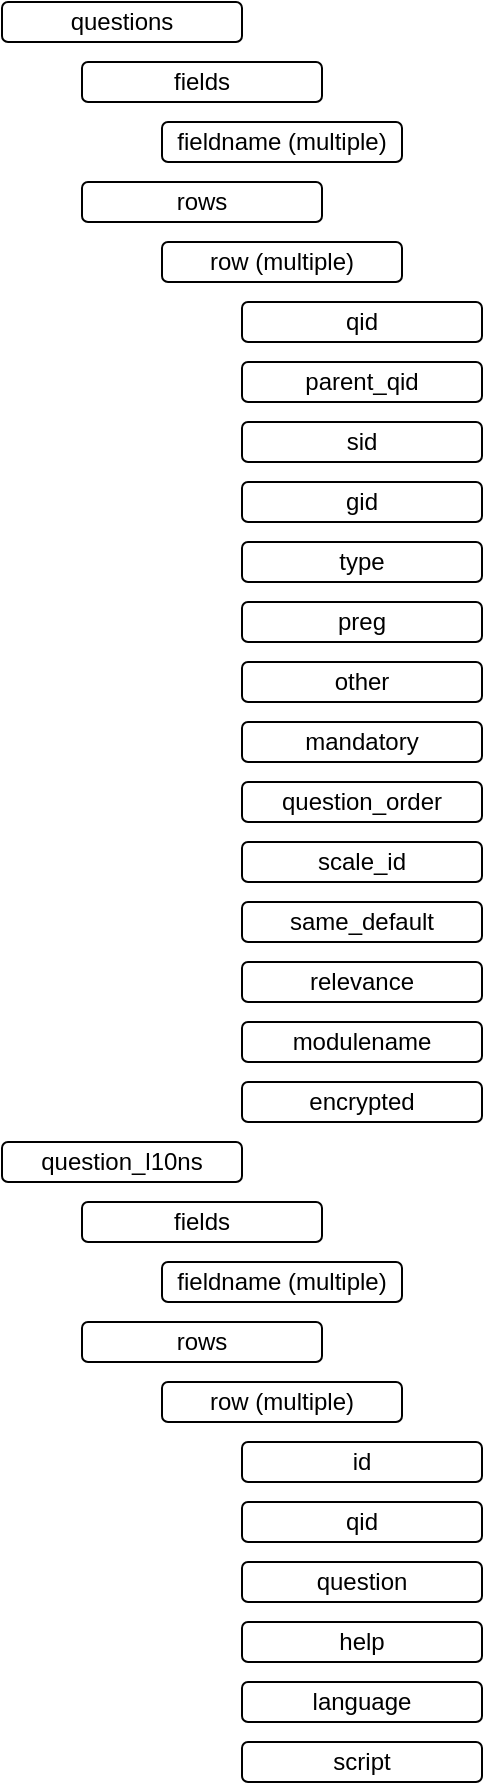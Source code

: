 <mxfile version="14.6.13" type="device"><diagram id="IhmG_gW9anQEr-4o11ro" name="Page-1"><mxGraphModel dx="757" dy="1170" grid="1" gridSize="10" guides="1" tooltips="1" connect="1" arrows="1" fold="1" page="1" pageScale="1" pageWidth="850" pageHeight="1100" math="0" shadow="0"><root><mxCell id="0"/><mxCell id="1" parent="0"/><mxCell id="sJze9ZCVqQrtiS_O1cEh-1" value="questions" style="rounded=1;whiteSpace=wrap;html=1;" vertex="1" parent="1"><mxGeometry x="120" y="40" width="120" height="20" as="geometry"/></mxCell><mxCell id="sJze9ZCVqQrtiS_O1cEh-2" value="fields" style="rounded=1;whiteSpace=wrap;html=1;" vertex="1" parent="1"><mxGeometry x="160" y="70" width="120" height="20" as="geometry"/></mxCell><mxCell id="sJze9ZCVqQrtiS_O1cEh-3" value="fieldname (multiple)" style="rounded=1;whiteSpace=wrap;html=1;" vertex="1" parent="1"><mxGeometry x="200" y="100" width="120" height="20" as="geometry"/></mxCell><mxCell id="sJze9ZCVqQrtiS_O1cEh-4" value="rows" style="rounded=1;whiteSpace=wrap;html=1;" vertex="1" parent="1"><mxGeometry x="160" y="130" width="120" height="20" as="geometry"/></mxCell><mxCell id="sJze9ZCVqQrtiS_O1cEh-5" value="row (multiple)" style="rounded=1;whiteSpace=wrap;html=1;" vertex="1" parent="1"><mxGeometry x="200" y="160" width="120" height="20" as="geometry"/></mxCell><mxCell id="sJze9ZCVqQrtiS_O1cEh-6" value="qid" style="rounded=1;whiteSpace=wrap;html=1;" vertex="1" parent="1"><mxGeometry x="240" y="190" width="120" height="20" as="geometry"/></mxCell><mxCell id="sJze9ZCVqQrtiS_O1cEh-7" value="parent_qid" style="rounded=1;whiteSpace=wrap;html=1;" vertex="1" parent="1"><mxGeometry x="240" y="220" width="120" height="20" as="geometry"/></mxCell><mxCell id="sJze9ZCVqQrtiS_O1cEh-8" value="sid" style="rounded=1;whiteSpace=wrap;html=1;" vertex="1" parent="1"><mxGeometry x="240" y="250" width="120" height="20" as="geometry"/></mxCell><mxCell id="sJze9ZCVqQrtiS_O1cEh-9" value="gid" style="rounded=1;whiteSpace=wrap;html=1;" vertex="1" parent="1"><mxGeometry x="240" y="280" width="120" height="20" as="geometry"/></mxCell><mxCell id="sJze9ZCVqQrtiS_O1cEh-10" value="type" style="rounded=1;whiteSpace=wrap;html=1;" vertex="1" parent="1"><mxGeometry x="240" y="310" width="120" height="20" as="geometry"/></mxCell><mxCell id="sJze9ZCVqQrtiS_O1cEh-11" value="preg" style="rounded=1;whiteSpace=wrap;html=1;" vertex="1" parent="1"><mxGeometry x="240" y="340" width="120" height="20" as="geometry"/></mxCell><mxCell id="sJze9ZCVqQrtiS_O1cEh-12" value="other" style="rounded=1;whiteSpace=wrap;html=1;" vertex="1" parent="1"><mxGeometry x="240" y="370" width="120" height="20" as="geometry"/></mxCell><mxCell id="sJze9ZCVqQrtiS_O1cEh-13" value="mandatory" style="rounded=1;whiteSpace=wrap;html=1;" vertex="1" parent="1"><mxGeometry x="240" y="400" width="120" height="20" as="geometry"/></mxCell><mxCell id="sJze9ZCVqQrtiS_O1cEh-14" value="question_order" style="rounded=1;whiteSpace=wrap;html=1;" vertex="1" parent="1"><mxGeometry x="240" y="430" width="120" height="20" as="geometry"/></mxCell><mxCell id="sJze9ZCVqQrtiS_O1cEh-15" value="scale_id" style="rounded=1;whiteSpace=wrap;html=1;" vertex="1" parent="1"><mxGeometry x="240" y="460" width="120" height="20" as="geometry"/></mxCell><mxCell id="sJze9ZCVqQrtiS_O1cEh-16" value="same_default" style="rounded=1;whiteSpace=wrap;html=1;" vertex="1" parent="1"><mxGeometry x="240" y="490" width="120" height="20" as="geometry"/></mxCell><mxCell id="sJze9ZCVqQrtiS_O1cEh-17" value="relevance" style="rounded=1;whiteSpace=wrap;html=1;" vertex="1" parent="1"><mxGeometry x="240" y="520" width="120" height="20" as="geometry"/></mxCell><mxCell id="sJze9ZCVqQrtiS_O1cEh-18" value="modulename" style="rounded=1;whiteSpace=wrap;html=1;" vertex="1" parent="1"><mxGeometry x="240" y="550" width="120" height="20" as="geometry"/></mxCell><mxCell id="sJze9ZCVqQrtiS_O1cEh-19" value="encrypted" style="rounded=1;whiteSpace=wrap;html=1;" vertex="1" parent="1"><mxGeometry x="240" y="580" width="120" height="20" as="geometry"/></mxCell><mxCell id="sJze9ZCVqQrtiS_O1cEh-20" value="question_l10ns" style="rounded=1;whiteSpace=wrap;html=1;" vertex="1" parent="1"><mxGeometry x="120" y="610" width="120" height="20" as="geometry"/></mxCell><mxCell id="sJze9ZCVqQrtiS_O1cEh-21" value="fields" style="rounded=1;whiteSpace=wrap;html=1;" vertex="1" parent="1"><mxGeometry x="160" y="640" width="120" height="20" as="geometry"/></mxCell><mxCell id="sJze9ZCVqQrtiS_O1cEh-22" value="fieldname (multiple)" style="rounded=1;whiteSpace=wrap;html=1;" vertex="1" parent="1"><mxGeometry x="200" y="670" width="120" height="20" as="geometry"/></mxCell><mxCell id="sJze9ZCVqQrtiS_O1cEh-23" value="rows" style="rounded=1;whiteSpace=wrap;html=1;" vertex="1" parent="1"><mxGeometry x="160" y="700" width="120" height="20" as="geometry"/></mxCell><mxCell id="sJze9ZCVqQrtiS_O1cEh-24" value="row (multiple)" style="rounded=1;whiteSpace=wrap;html=1;" vertex="1" parent="1"><mxGeometry x="200" y="730" width="120" height="20" as="geometry"/></mxCell><mxCell id="sJze9ZCVqQrtiS_O1cEh-25" value="id" style="rounded=1;whiteSpace=wrap;html=1;" vertex="1" parent="1"><mxGeometry x="240" y="760" width="120" height="20" as="geometry"/></mxCell><mxCell id="sJze9ZCVqQrtiS_O1cEh-26" value="qid" style="rounded=1;whiteSpace=wrap;html=1;" vertex="1" parent="1"><mxGeometry x="240" y="790" width="120" height="20" as="geometry"/></mxCell><mxCell id="sJze9ZCVqQrtiS_O1cEh-27" value="question" style="rounded=1;whiteSpace=wrap;html=1;" vertex="1" parent="1"><mxGeometry x="240" y="820" width="120" height="20" as="geometry"/></mxCell><mxCell id="sJze9ZCVqQrtiS_O1cEh-28" value="help" style="rounded=1;whiteSpace=wrap;html=1;" vertex="1" parent="1"><mxGeometry x="240" y="850" width="120" height="20" as="geometry"/></mxCell><mxCell id="sJze9ZCVqQrtiS_O1cEh-29" value="language" style="rounded=1;whiteSpace=wrap;html=1;" vertex="1" parent="1"><mxGeometry x="240" y="880" width="120" height="20" as="geometry"/></mxCell><mxCell id="sJze9ZCVqQrtiS_O1cEh-30" value="script" style="rounded=1;whiteSpace=wrap;html=1;" vertex="1" parent="1"><mxGeometry x="240" y="910" width="120" height="20" as="geometry"/></mxCell></root></mxGraphModel></diagram></mxfile>